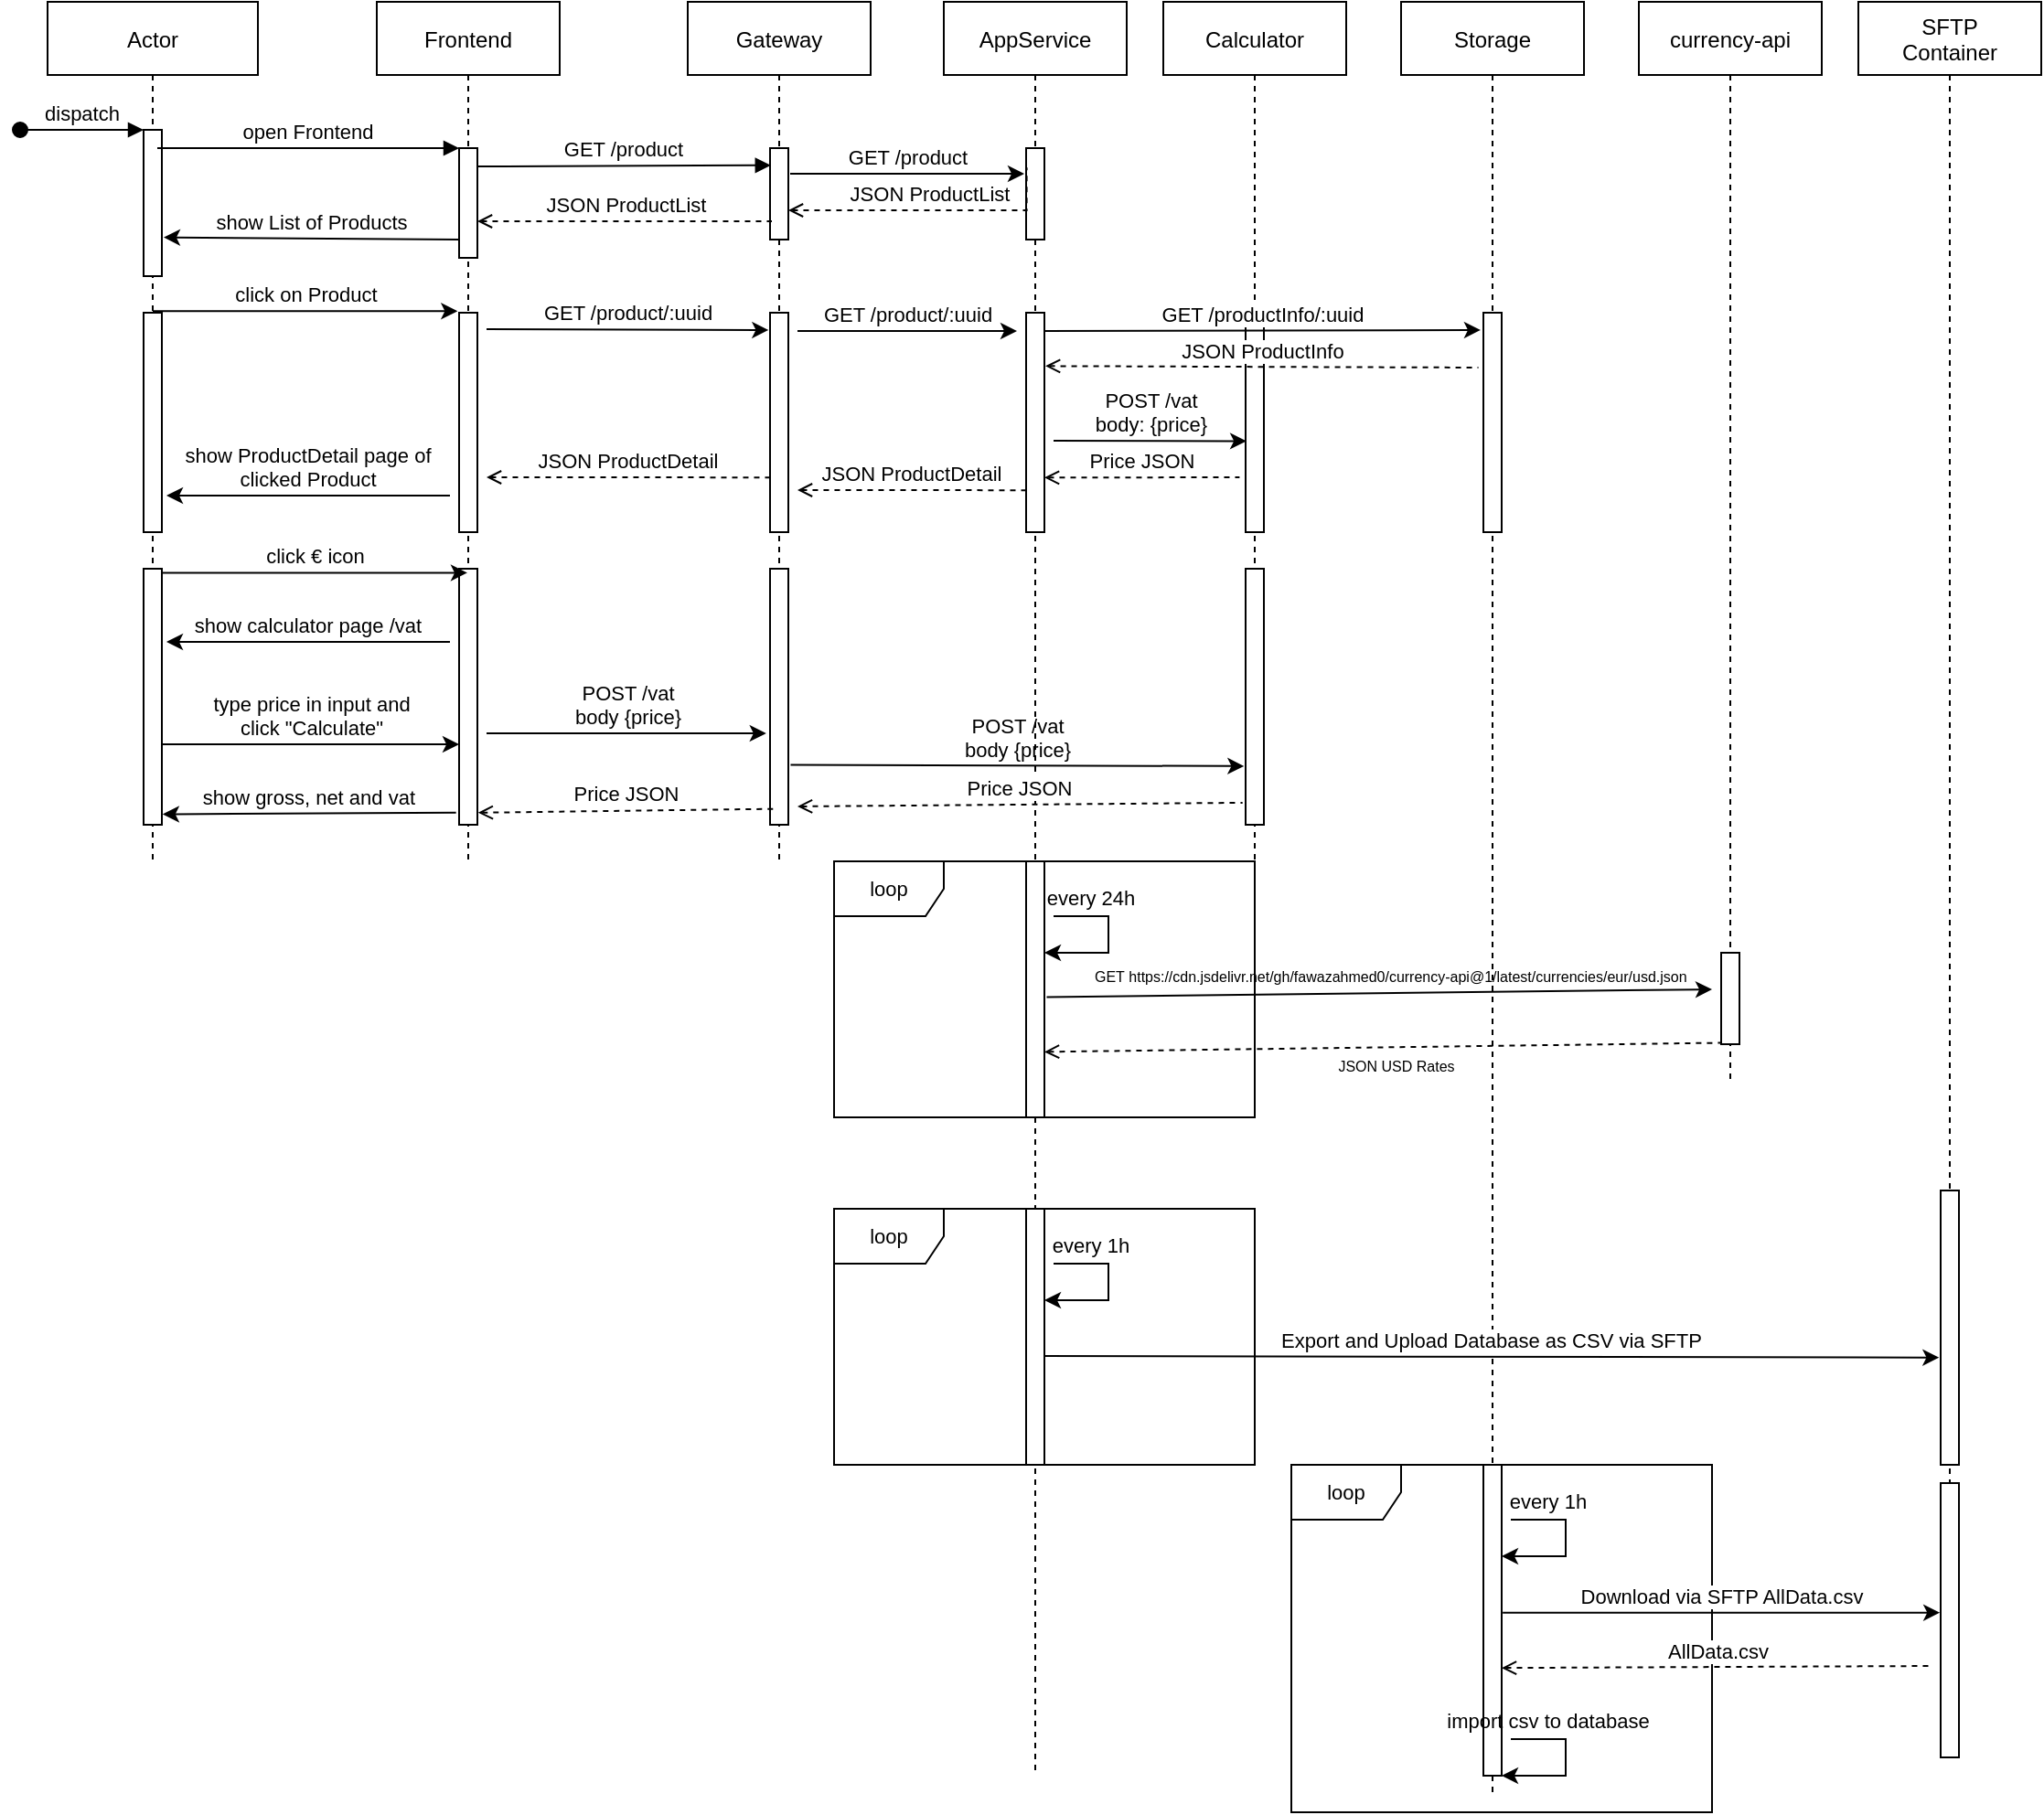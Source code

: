 <mxfile version="16.5.6" type="device"><diagram id="kgpKYQtTHZ0yAKxKKP6v" name="Page-1"><mxGraphModel dx="1185" dy="612" grid="1" gridSize="10" guides="1" tooltips="1" connect="1" arrows="1" fold="1" page="1" pageScale="1" pageWidth="850" pageHeight="1100" math="0" shadow="0"><root><mxCell id="0"/><mxCell id="1" parent="0"/><mxCell id="nzp1REuIgIiDU94i-ZZl-98" value="loop" style="shape=umlFrame;whiteSpace=wrap;html=1;fontSize=11;" vertex="1" parent="1"><mxGeometry x="800" y="880" width="230" height="190" as="geometry"/></mxCell><mxCell id="nzp1REuIgIiDU94i-ZZl-99" value="" style="endArrow=classic;html=1;rounded=0;labelBackgroundColor=none;fontSize=11;" edge="1" parent="1" target="nzp1REuIgIiDU94i-ZZl-101"><mxGeometry width="50" height="50" relative="1" as="geometry"><mxPoint x="920" y="910" as="sourcePoint"/><mxPoint x="230" y="610" as="targetPoint"/><Array as="points"><mxPoint x="950" y="910"/><mxPoint x="950" y="920"/><mxPoint x="950" y="930"/></Array></mxGeometry></mxCell><mxCell id="nzp1REuIgIiDU94i-ZZl-100" value="every 1h" style="text;html=1;align=center;verticalAlign=middle;resizable=0;points=[];autosize=1;strokeColor=none;fillColor=none;fontSize=11;" vertex="1" parent="1"><mxGeometry x="910" y="890" width="60" height="20" as="geometry"/></mxCell><mxCell id="nzp1REuIgIiDU94i-ZZl-89" value="loop" style="shape=umlFrame;whiteSpace=wrap;html=1;fontSize=11;" vertex="1" parent="1"><mxGeometry x="550" y="740" width="230" height="140" as="geometry"/></mxCell><mxCell id="nzp1REuIgIiDU94i-ZZl-91" value="" style="endArrow=classic;html=1;rounded=0;labelBackgroundColor=none;fontSize=11;" edge="1" parent="1" target="nzp1REuIgIiDU94i-ZZl-90"><mxGeometry width="50" height="50" relative="1" as="geometry"><mxPoint x="670" y="770" as="sourcePoint"/><mxPoint x="-20" y="470" as="targetPoint"/><Array as="points"><mxPoint x="700" y="770"/><mxPoint x="700" y="780"/><mxPoint x="700" y="790"/></Array></mxGeometry></mxCell><mxCell id="nzp1REuIgIiDU94i-ZZl-92" value="every 1h" style="text;html=1;align=center;verticalAlign=middle;resizable=0;points=[];autosize=1;strokeColor=none;fillColor=none;fontSize=11;" vertex="1" parent="1"><mxGeometry x="660" y="750" width="60" height="20" as="geometry"/></mxCell><mxCell id="nzp1REuIgIiDU94i-ZZl-69" value="loop" style="shape=umlFrame;whiteSpace=wrap;html=1;fontSize=11;" vertex="1" parent="1"><mxGeometry x="550" y="550" width="230" height="140" as="geometry"/></mxCell><mxCell id="3nuBFxr9cyL0pnOWT2aG-1" value="Actor" style="shape=umlLifeline;perimeter=lifelinePerimeter;container=1;collapsible=0;recursiveResize=0;rounded=0;shadow=0;strokeWidth=1;" parent="1" vertex="1"><mxGeometry x="120" y="80" width="115" height="470" as="geometry"/></mxCell><mxCell id="3nuBFxr9cyL0pnOWT2aG-2" value="" style="points=[];perimeter=orthogonalPerimeter;rounded=0;shadow=0;strokeWidth=1;" parent="3nuBFxr9cyL0pnOWT2aG-1" vertex="1"><mxGeometry x="52.5" y="70" width="10" height="80" as="geometry"/></mxCell><mxCell id="3nuBFxr9cyL0pnOWT2aG-3" value="dispatch" style="verticalAlign=bottom;startArrow=oval;endArrow=block;startSize=8;shadow=0;strokeWidth=1;" parent="3nuBFxr9cyL0pnOWT2aG-1" target="3nuBFxr9cyL0pnOWT2aG-2" edge="1"><mxGeometry relative="1" as="geometry"><mxPoint x="-15" y="70" as="sourcePoint"/></mxGeometry></mxCell><mxCell id="nzp1REuIgIiDU94i-ZZl-25" value="" style="points=[];perimeter=orthogonalPerimeter;rounded=0;shadow=0;strokeWidth=1;" vertex="1" parent="3nuBFxr9cyL0pnOWT2aG-1"><mxGeometry x="52.5" y="170" width="10" height="120" as="geometry"/></mxCell><mxCell id="nzp1REuIgIiDU94i-ZZl-53" value="" style="points=[];perimeter=orthogonalPerimeter;rounded=0;shadow=0;strokeWidth=1;" vertex="1" parent="3nuBFxr9cyL0pnOWT2aG-1"><mxGeometry x="52.5" y="310" width="10" height="140" as="geometry"/></mxCell><mxCell id="3nuBFxr9cyL0pnOWT2aG-5" value="Frontend" style="shape=umlLifeline;perimeter=lifelinePerimeter;container=1;collapsible=0;recursiveResize=0;rounded=0;shadow=0;strokeWidth=1;" parent="1" vertex="1"><mxGeometry x="300" y="80" width="100" height="470" as="geometry"/></mxCell><mxCell id="3nuBFxr9cyL0pnOWT2aG-6" value="" style="points=[];perimeter=orthogonalPerimeter;rounded=0;shadow=0;strokeWidth=1;fontStyle=1" parent="3nuBFxr9cyL0pnOWT2aG-5" vertex="1"><mxGeometry x="45" y="80" width="10" height="60" as="geometry"/></mxCell><mxCell id="nzp1REuIgIiDU94i-ZZl-30" value="" style="points=[];perimeter=orthogonalPerimeter;rounded=0;shadow=0;strokeWidth=1;" vertex="1" parent="3nuBFxr9cyL0pnOWT2aG-5"><mxGeometry x="45" y="170" width="10" height="120" as="geometry"/></mxCell><mxCell id="nzp1REuIgIiDU94i-ZZl-57" value="" style="points=[];perimeter=orthogonalPerimeter;rounded=0;shadow=0;strokeWidth=1;" vertex="1" parent="3nuBFxr9cyL0pnOWT2aG-5"><mxGeometry x="45" y="310" width="10" height="140" as="geometry"/></mxCell><mxCell id="3nuBFxr9cyL0pnOWT2aG-8" value="open Frontend" style="verticalAlign=bottom;endArrow=block;entryX=0;entryY=0;shadow=0;strokeWidth=1;" parent="1" target="3nuBFxr9cyL0pnOWT2aG-6" edge="1"><mxGeometry relative="1" as="geometry"><mxPoint x="180" y="160" as="sourcePoint"/><Array as="points"><mxPoint x="180" y="160"/></Array></mxGeometry></mxCell><mxCell id="nzp1REuIgIiDU94i-ZZl-1" value="Gateway" style="shape=umlLifeline;perimeter=lifelinePerimeter;container=1;collapsible=0;recursiveResize=0;rounded=0;shadow=0;strokeWidth=1;" vertex="1" parent="1"><mxGeometry x="470" y="80" width="100" height="470" as="geometry"/></mxCell><mxCell id="nzp1REuIgIiDU94i-ZZl-40" value="GET /product/:uuid" style="endArrow=classic;html=1;rounded=0;entryX=-0.083;entryY=0.079;entryDx=0;entryDy=0;entryPerimeter=0;verticalAlign=bottom;" edge="1" parent="nzp1REuIgIiDU94i-ZZl-1" target="nzp1REuIgIiDU94i-ZZl-31"><mxGeometry width="50" height="50" relative="1" as="geometry"><mxPoint x="-110" y="179" as="sourcePoint"/><mxPoint x="55.0" y="179.16" as="targetPoint"/></mxGeometry></mxCell><mxCell id="nzp1REuIgIiDU94i-ZZl-2" value="" style="points=[];perimeter=orthogonalPerimeter;rounded=0;shadow=0;strokeWidth=1;" vertex="1" parent="nzp1REuIgIiDU94i-ZZl-1"><mxGeometry x="45" y="80" width="10" height="50" as="geometry"/></mxCell><mxCell id="nzp1REuIgIiDU94i-ZZl-31" value="" style="points=[];perimeter=orthogonalPerimeter;rounded=0;shadow=0;strokeWidth=1;" vertex="1" parent="nzp1REuIgIiDU94i-ZZl-1"><mxGeometry x="45" y="170" width="10" height="120" as="geometry"/></mxCell><mxCell id="nzp1REuIgIiDU94i-ZZl-63" value="" style="points=[];perimeter=orthogonalPerimeter;rounded=0;shadow=0;strokeWidth=1;" vertex="1" parent="nzp1REuIgIiDU94i-ZZl-1"><mxGeometry x="45" y="310" width="10" height="140" as="geometry"/></mxCell><mxCell id="nzp1REuIgIiDU94i-ZZl-3" value="AppService" style="shape=umlLifeline;perimeter=lifelinePerimeter;container=1;collapsible=0;recursiveResize=0;rounded=0;shadow=0;strokeWidth=1;" vertex="1" parent="1"><mxGeometry x="610" y="80" width="100" height="970" as="geometry"/></mxCell><mxCell id="nzp1REuIgIiDU94i-ZZl-41" value="GET /product/:uuid" style="endArrow=classic;html=1;rounded=0;verticalAlign=bottom;" edge="1" parent="nzp1REuIgIiDU94i-ZZl-3"><mxGeometry width="50" height="50" relative="1" as="geometry"><mxPoint x="-80" y="180" as="sourcePoint"/><mxPoint x="40" y="180" as="targetPoint"/></mxGeometry></mxCell><mxCell id="nzp1REuIgIiDU94i-ZZl-4" value="" style="points=[];perimeter=orthogonalPerimeter;rounded=0;shadow=0;strokeWidth=1;" vertex="1" parent="nzp1REuIgIiDU94i-ZZl-3"><mxGeometry x="45" y="80" width="10" height="50" as="geometry"/></mxCell><mxCell id="nzp1REuIgIiDU94i-ZZl-32" value="" style="points=[];perimeter=orthogonalPerimeter;rounded=0;shadow=0;strokeWidth=1;" vertex="1" parent="nzp1REuIgIiDU94i-ZZl-3"><mxGeometry x="45" y="170" width="10" height="120" as="geometry"/></mxCell><mxCell id="nzp1REuIgIiDU94i-ZZl-45" value="Price JSON" style="endArrow=none;html=1;rounded=0;verticalAlign=bottom;startArrow=open;startFill=0;endFill=0;dashed=1;" edge="1" parent="nzp1REuIgIiDU94i-ZZl-3"><mxGeometry width="50" height="50" relative="1" as="geometry"><mxPoint x="55" y="260.16" as="sourcePoint"/><mxPoint x="161.7" y="260.0" as="targetPoint"/></mxGeometry></mxCell><mxCell id="nzp1REuIgIiDU94i-ZZl-68" value="" style="points=[];perimeter=orthogonalPerimeter;rounded=0;shadow=0;strokeWidth=1;" vertex="1" parent="nzp1REuIgIiDU94i-ZZl-3"><mxGeometry x="45" y="470" width="10" height="140" as="geometry"/></mxCell><mxCell id="nzp1REuIgIiDU94i-ZZl-72" value="" style="endArrow=classic;html=1;rounded=0;labelBackgroundColor=none;fontSize=11;" edge="1" parent="nzp1REuIgIiDU94i-ZZl-3" target="nzp1REuIgIiDU94i-ZZl-68"><mxGeometry width="50" height="50" relative="1" as="geometry"><mxPoint x="60" y="500" as="sourcePoint"/><mxPoint x="-20" y="280" as="targetPoint"/><Array as="points"><mxPoint x="90" y="500"/><mxPoint x="90" y="510"/><mxPoint x="90" y="520"/></Array></mxGeometry></mxCell><mxCell id="nzp1REuIgIiDU94i-ZZl-5" value="Calculator" style="shape=umlLifeline;perimeter=lifelinePerimeter;container=1;collapsible=0;recursiveResize=0;rounded=0;shadow=0;strokeWidth=1;" vertex="1" parent="1"><mxGeometry x="730" y="80" width="100" height="470" as="geometry"/></mxCell><mxCell id="nzp1REuIgIiDU94i-ZZl-6" value="" style="points=[];perimeter=orthogonalPerimeter;rounded=0;shadow=0;strokeWidth=1;" vertex="1" parent="nzp1REuIgIiDU94i-ZZl-5"><mxGeometry x="45" y="170" width="10" height="120" as="geometry"/></mxCell><mxCell id="nzp1REuIgIiDU94i-ZZl-42" value="GET /productInfo/:uuid" style="endArrow=classic;html=1;rounded=0;verticalAlign=bottom;entryX=-0.152;entryY=0.079;entryDx=0;entryDy=0;entryPerimeter=0;" edge="1" parent="nzp1REuIgIiDU94i-ZZl-5" target="nzp1REuIgIiDU94i-ZZl-35"><mxGeometry width="50" height="50" relative="1" as="geometry"><mxPoint x="-65" y="180" as="sourcePoint"/><mxPoint x="55" y="180" as="targetPoint"/></mxGeometry></mxCell><mxCell id="nzp1REuIgIiDU94i-ZZl-54" value="" style="points=[];perimeter=orthogonalPerimeter;rounded=0;shadow=0;strokeWidth=1;" vertex="1" parent="nzp1REuIgIiDU94i-ZZl-5"><mxGeometry x="45" y="310" width="10" height="140" as="geometry"/></mxCell><mxCell id="nzp1REuIgIiDU94i-ZZl-15" value="GET /product" style="verticalAlign=bottom;endArrow=block;shadow=0;strokeWidth=1;entryX=0.04;entryY=0.188;entryDx=0;entryDy=0;entryPerimeter=0;" edge="1" parent="1" target="nzp1REuIgIiDU94i-ZZl-2"><mxGeometry relative="1" as="geometry"><mxPoint x="355" y="170" as="sourcePoint"/><mxPoint x="510" y="170" as="targetPoint"/><Array as="points"><mxPoint x="360" y="170"/></Array></mxGeometry></mxCell><mxCell id="nzp1REuIgIiDU94i-ZZl-16" value="GET /product" style="edgeStyle=orthogonalEdgeStyle;rounded=0;orthogonalLoop=1;jettySize=auto;html=1;verticalAlign=bottom;" edge="1" parent="1"><mxGeometry relative="1" as="geometry"><mxPoint x="526" y="174" as="sourcePoint"/><mxPoint x="654" y="174" as="targetPoint"/><Array as="points"><mxPoint x="654" y="174"/></Array></mxGeometry></mxCell><mxCell id="nzp1REuIgIiDU94i-ZZl-90" value="" style="points=[];perimeter=orthogonalPerimeter;rounded=0;shadow=0;strokeWidth=1;" vertex="1" parent="1"><mxGeometry x="655" y="740" width="10" height="140" as="geometry"/></mxCell><mxCell id="nzp1REuIgIiDU94i-ZZl-21" value="JSON ProductList" style="edgeStyle=orthogonalEdgeStyle;rounded=0;orthogonalLoop=1;jettySize=auto;html=1;verticalAlign=bottom;entryX=0.029;entryY=0.213;entryDx=0;entryDy=0;entryPerimeter=0;startArrow=open;startFill=0;endArrow=none;endFill=0;dashed=1;" edge="1" parent="1" target="nzp1REuIgIiDU94i-ZZl-4"><mxGeometry relative="1" as="geometry"><mxPoint x="525" y="194" as="sourcePoint"/><mxPoint x="650" y="194" as="targetPoint"/><Array as="points"><mxPoint x="525" y="194"/></Array></mxGeometry></mxCell><mxCell id="nzp1REuIgIiDU94i-ZZl-23" value="JSON ProductList" style="edgeStyle=orthogonalEdgeStyle;rounded=0;orthogonalLoop=1;jettySize=auto;html=1;verticalAlign=bottom;startArrow=open;startFill=0;endArrow=none;endFill=0;dashed=1;" edge="1" parent="1"><mxGeometry relative="1" as="geometry"><mxPoint x="355" y="200" as="sourcePoint"/><mxPoint x="516" y="200" as="targetPoint"/><Array as="points"><mxPoint x="355" y="200"/></Array></mxGeometry></mxCell><mxCell id="nzp1REuIgIiDU94i-ZZl-24" value="show List of Products" style="verticalAlign=bottom;endArrow=none;shadow=0;strokeWidth=1;startArrow=classic;startFill=1;endFill=0;exitX=1.098;exitY=0.735;exitDx=0;exitDy=0;exitPerimeter=0;" edge="1" parent="1" source="3nuBFxr9cyL0pnOWT2aG-2"><mxGeometry relative="1" as="geometry"><mxPoint x="190" y="210" as="sourcePoint"/><mxPoint x="345" y="210" as="targetPoint"/><Array as="points"/></mxGeometry></mxCell><mxCell id="nzp1REuIgIiDU94i-ZZl-34" value="Storage" style="shape=umlLifeline;perimeter=lifelinePerimeter;container=1;collapsible=0;recursiveResize=0;rounded=0;shadow=0;strokeWidth=1;" vertex="1" parent="1"><mxGeometry x="860" y="80" width="100" height="980" as="geometry"/></mxCell><mxCell id="nzp1REuIgIiDU94i-ZZl-35" value="" style="points=[];perimeter=orthogonalPerimeter;rounded=0;shadow=0;strokeWidth=1;" vertex="1" parent="nzp1REuIgIiDU94i-ZZl-34"><mxGeometry x="45" y="170" width="10" height="120" as="geometry"/></mxCell><mxCell id="nzp1REuIgIiDU94i-ZZl-97" value="Export and Upload Database as CSV via SFTP" style="endArrow=classic;html=1;rounded=0;verticalAlign=bottom;entryX=-0.083;entryY=0.609;entryDx=0;entryDy=0;entryPerimeter=0;" edge="1" parent="nzp1REuIgIiDU94i-ZZl-34" target="nzp1REuIgIiDU94i-ZZl-94"><mxGeometry width="50" height="50" relative="1" as="geometry"><mxPoint x="-195" y="740.52" as="sourcePoint"/><mxPoint x="43.48" y="740.0" as="targetPoint"/></mxGeometry></mxCell><mxCell id="nzp1REuIgIiDU94i-ZZl-105" value="" style="endArrow=classic;html=1;rounded=0;labelBackgroundColor=none;fontSize=11;" edge="1" parent="nzp1REuIgIiDU94i-ZZl-34"><mxGeometry width="50" height="50" relative="1" as="geometry"><mxPoint x="60" y="950" as="sourcePoint"/><mxPoint x="55" y="970" as="targetPoint"/><Array as="points"><mxPoint x="90" y="950"/><mxPoint x="90" y="960"/><mxPoint x="90" y="970"/></Array></mxGeometry></mxCell><mxCell id="nzp1REuIgIiDU94i-ZZl-36" value="currency-api" style="shape=umlLifeline;perimeter=lifelinePerimeter;container=1;collapsible=0;recursiveResize=0;rounded=0;shadow=0;strokeWidth=1;" vertex="1" parent="1"><mxGeometry x="990" y="80" width="100" height="590" as="geometry"/></mxCell><mxCell id="nzp1REuIgIiDU94i-ZZl-37" value="" style="points=[];perimeter=orthogonalPerimeter;rounded=0;shadow=0;strokeWidth=1;" vertex="1" parent="nzp1REuIgIiDU94i-ZZl-36"><mxGeometry x="45" y="520" width="10" height="50" as="geometry"/></mxCell><mxCell id="nzp1REuIgIiDU94i-ZZl-76" value="JSON USD Rates" style="endArrow=none;html=1;rounded=0;labelBackgroundColor=none;fontSize=8;exitX=1.125;exitY=0.53;exitDx=0;exitDy=0;exitPerimeter=0;verticalAlign=bottom;startArrow=open;startFill=0;endFill=0;dashed=1;entryX=0;entryY=0.985;entryDx=0;entryDy=0;entryPerimeter=0;" edge="1" parent="nzp1REuIgIiDU94i-ZZl-36" target="nzp1REuIgIiDU94i-ZZl-37"><mxGeometry x="0.036" y="-18" width="50" height="50" relative="1" as="geometry"><mxPoint x="-325" y="574.2" as="sourcePoint"/><mxPoint x="38.75" y="570" as="targetPoint"/><mxPoint as="offset"/></mxGeometry></mxCell><mxCell id="nzp1REuIgIiDU94i-ZZl-38" value="click on Product" style="endArrow=classic;html=1;rounded=0;entryX=-0.083;entryY=-0.007;entryDx=0;entryDy=0;entryPerimeter=0;verticalAlign=bottom;" edge="1" parent="1" source="3nuBFxr9cyL0pnOWT2aG-1" target="nzp1REuIgIiDU94i-ZZl-30"><mxGeometry width="50" height="50" relative="1" as="geometry"><mxPoint x="230" y="300" as="sourcePoint"/><mxPoint x="280" y="250" as="targetPoint"/></mxGeometry></mxCell><mxCell id="nzp1REuIgIiDU94i-ZZl-101" value="" style="points=[];perimeter=orthogonalPerimeter;rounded=0;shadow=0;strokeWidth=1;" vertex="1" parent="1"><mxGeometry x="905" y="880" width="10" height="170" as="geometry"/></mxCell><mxCell id="nzp1REuIgIiDU94i-ZZl-43" value="JSON ProductInfo" style="endArrow=none;html=1;rounded=0;verticalAlign=bottom;startArrow=open;startFill=0;endFill=0;dashed=1;exitX=1.055;exitY=0.243;exitDx=0;exitDy=0;exitPerimeter=0;" edge="1" parent="1" source="nzp1REuIgIiDU94i-ZZl-32"><mxGeometry width="50" height="50" relative="1" as="geometry"><mxPoint x="670" y="280" as="sourcePoint"/><mxPoint x="902.25" y="280" as="targetPoint"/></mxGeometry></mxCell><mxCell id="nzp1REuIgIiDU94i-ZZl-44" value="POST /vat&lt;br&gt;body: {price}" style="endArrow=classic;html=1;rounded=0;verticalAlign=bottom;entryX=0.055;entryY=0.585;entryDx=0;entryDy=0;entryPerimeter=0;" edge="1" parent="1" target="nzp1REuIgIiDU94i-ZZl-6"><mxGeometry width="50" height="50" relative="1" as="geometry"><mxPoint x="670" y="320" as="sourcePoint"/><mxPoint x="770" y="320" as="targetPoint"/></mxGeometry></mxCell><mxCell id="nzp1REuIgIiDU94i-ZZl-50" value="JSON ProductDetail" style="endArrow=none;html=1;rounded=0;verticalAlign=bottom;startArrow=open;startFill=0;endFill=0;dashed=1;entryX=0.021;entryY=0.809;entryDx=0;entryDy=0;entryPerimeter=0;" edge="1" parent="1" target="nzp1REuIgIiDU94i-ZZl-32"><mxGeometry width="50" height="50" relative="1" as="geometry"><mxPoint x="530" y="347" as="sourcePoint"/><mxPoint x="761.7" y="330.84" as="targetPoint"/></mxGeometry></mxCell><mxCell id="nzp1REuIgIiDU94i-ZZl-51" value="JSON ProductDetail" style="endArrow=none;html=1;rounded=0;verticalAlign=bottom;startArrow=open;startFill=0;endFill=0;dashed=1;entryX=0.021;entryY=0.809;entryDx=0;entryDy=0;entryPerimeter=0;" edge="1" parent="1"><mxGeometry width="50" height="50" relative="1" as="geometry"><mxPoint x="360" y="340" as="sourcePoint"/><mxPoint x="515.21" y="340.08" as="targetPoint"/></mxGeometry></mxCell><mxCell id="nzp1REuIgIiDU94i-ZZl-52" value="show ProductDetail page of&#10;clicked Product" style="verticalAlign=bottom;endArrow=none;shadow=0;strokeWidth=1;startArrow=classic;startFill=1;endFill=0;" edge="1" parent="1"><mxGeometry relative="1" as="geometry"><mxPoint x="185" y="350" as="sourcePoint"/><mxPoint x="340" y="350" as="targetPoint"/><Array as="points"><mxPoint x="185" y="350"/></Array></mxGeometry></mxCell><mxCell id="nzp1REuIgIiDU94i-ZZl-58" value="click € icon" style="endArrow=classic;html=1;rounded=0;labelBackgroundColor=none;fontSize=11;exitX=0.995;exitY=0.016;exitDx=0;exitDy=0;exitPerimeter=0;verticalAlign=bottom;" edge="1" parent="1" source="nzp1REuIgIiDU94i-ZZl-53" target="3nuBFxr9cyL0pnOWT2aG-5"><mxGeometry width="50" height="50" relative="1" as="geometry"><mxPoint x="370" y="330" as="sourcePoint"/><mxPoint x="420" y="280" as="targetPoint"/></mxGeometry></mxCell><mxCell id="nzp1REuIgIiDU94i-ZZl-60" value="show calculator page /vat" style="verticalAlign=bottom;endArrow=none;shadow=0;strokeWidth=1;startArrow=classic;startFill=1;endFill=0;" edge="1" parent="1"><mxGeometry relative="1" as="geometry"><mxPoint x="185" y="430" as="sourcePoint"/><mxPoint x="340" y="430.0" as="targetPoint"/><Array as="points"><mxPoint x="185" y="430"/></Array></mxGeometry></mxCell><mxCell id="nzp1REuIgIiDU94i-ZZl-61" value="type price in input and &lt;br&gt;click &quot;Calculate&quot;" style="endArrow=classic;html=1;rounded=0;labelBackgroundColor=none;fontSize=11;exitX=0.96;exitY=0.686;exitDx=0;exitDy=0;exitPerimeter=0;verticalAlign=bottom;" edge="1" parent="1" source="nzp1REuIgIiDU94i-ZZl-53" target="nzp1REuIgIiDU94i-ZZl-57"><mxGeometry width="50" height="50" relative="1" as="geometry"><mxPoint x="182.5" y="460.0" as="sourcePoint"/><mxPoint x="349.55" y="460.0" as="targetPoint"/></mxGeometry></mxCell><mxCell id="nzp1REuIgIiDU94i-ZZl-62" value="POST /vat&lt;br&gt;body {price}" style="endArrow=classic;html=1;rounded=0;labelBackgroundColor=none;fontSize=11;verticalAlign=bottom;" edge="1" parent="1"><mxGeometry width="50" height="50" relative="1" as="geometry"><mxPoint x="360" y="480" as="sourcePoint"/><mxPoint x="512.9" y="480" as="targetPoint"/></mxGeometry></mxCell><mxCell id="nzp1REuIgIiDU94i-ZZl-64" value="POST /vat&lt;br&gt;body {price}" style="endArrow=classic;html=1;rounded=0;labelBackgroundColor=none;fontSize=11;verticalAlign=bottom;exitX=1.124;exitY=0.766;exitDx=0;exitDy=0;exitPerimeter=0;entryX=-0.083;entryY=0.771;entryDx=0;entryDy=0;entryPerimeter=0;" edge="1" parent="1" source="nzp1REuIgIiDU94i-ZZl-63" target="nzp1REuIgIiDU94i-ZZl-54"><mxGeometry width="50" height="50" relative="1" as="geometry"><mxPoint x="520" y="480" as="sourcePoint"/><mxPoint x="770" y="490" as="targetPoint"/></mxGeometry></mxCell><mxCell id="nzp1REuIgIiDU94i-ZZl-65" value="Price JSON" style="endArrow=none;html=1;rounded=0;verticalAlign=bottom;startArrow=open;startFill=0;endFill=0;dashed=1;entryX=-0.167;entryY=0.914;entryDx=0;entryDy=0;entryPerimeter=0;" edge="1" parent="1" target="nzp1REuIgIiDU94i-ZZl-54"><mxGeometry width="50" height="50" relative="1" as="geometry"><mxPoint x="530" y="520" as="sourcePoint"/><mxPoint x="776.7" y="510.0" as="targetPoint"/></mxGeometry></mxCell><mxCell id="nzp1REuIgIiDU94i-ZZl-67" value="show gross, net and vat" style="verticalAlign=bottom;endArrow=none;shadow=0;strokeWidth=1;startArrow=classic;startFill=1;endFill=0;exitX=1.042;exitY=0.959;exitDx=0;exitDy=0;exitPerimeter=0;entryX=-0.167;entryY=0.953;entryDx=0;entryDy=0;entryPerimeter=0;" edge="1" parent="1" source="nzp1REuIgIiDU94i-ZZl-53" target="nzp1REuIgIiDU94i-ZZl-57"><mxGeometry relative="1" as="geometry"><mxPoint x="190" y="520" as="sourcePoint"/><mxPoint x="345" y="520" as="targetPoint"/><Array as="points"/></mxGeometry></mxCell><mxCell id="nzp1REuIgIiDU94i-ZZl-66" value="Price JSON" style="endArrow=none;html=1;rounded=0;verticalAlign=bottom;startArrow=open;startFill=0;endFill=0;dashed=1;exitX=1.042;exitY=0.953;exitDx=0;exitDy=0;exitPerimeter=0;entryX=0.167;entryY=0.938;entryDx=0;entryDy=0;entryPerimeter=0;" edge="1" parent="1" source="nzp1REuIgIiDU94i-ZZl-57" target="nzp1REuIgIiDU94i-ZZl-63"><mxGeometry width="50" height="50" relative="1" as="geometry"><mxPoint x="360" y="510" as="sourcePoint"/><mxPoint x="517.53" y="510" as="targetPoint"/></mxGeometry></mxCell><mxCell id="nzp1REuIgIiDU94i-ZZl-73" value="every 24h" style="text;html=1;align=center;verticalAlign=middle;resizable=0;points=[];autosize=1;strokeColor=none;fillColor=none;fontSize=11;" vertex="1" parent="1"><mxGeometry x="660" y="560" width="60" height="20" as="geometry"/></mxCell><mxCell id="nzp1REuIgIiDU94i-ZZl-74" value="&#10;&#10;&lt;span style=&quot;color: rgb(0, 0, 0); font-family: helvetica; font-size: 8px; font-style: normal; font-weight: 400; letter-spacing: normal; text-align: center; text-indent: 0px; text-transform: none; word-spacing: 0px; background-color: rgb(255, 255, 255); display: inline; float: none;&quot;&gt;GET&amp;nbsp;&lt;/span&gt;&lt;font style=&quot;color: rgb(0, 0, 0); font-family: helvetica; font-style: normal; font-weight: 400; letter-spacing: normal; text-align: center; text-indent: 0px; text-transform: none; word-spacing: 0px; font-size: 8px;&quot;&gt;https://cdn.jsdelivr.net/gh/fawazahmed0/currency-api@1/latest/currencies/eur/usd.json&lt;/font&gt;&lt;span style=&quot;color: rgb(0, 0, 0); font-family: helvetica; font-size: 8px; font-style: normal; font-weight: 400; letter-spacing: normal; text-align: center; text-indent: 0px; text-transform: none; word-spacing: 0px; background-color: rgb(255, 255, 255); display: inline; float: none;&quot;&gt;&amp;nbsp;&lt;/span&gt;&#10;&#10;" style="endArrow=classic;html=1;rounded=0;labelBackgroundColor=none;fontSize=8;exitX=1.125;exitY=0.53;exitDx=0;exitDy=0;exitPerimeter=0;verticalAlign=bottom;" edge="1" parent="1" source="nzp1REuIgIiDU94i-ZZl-68"><mxGeometry x="0.036" y="-18" width="50" height="50" relative="1" as="geometry"><mxPoint x="540" y="410" as="sourcePoint"/><mxPoint x="1030" y="620" as="targetPoint"/><mxPoint as="offset"/></mxGeometry></mxCell><mxCell id="nzp1REuIgIiDU94i-ZZl-93" value="SFTP&#10;Container" style="shape=umlLifeline;perimeter=lifelinePerimeter;container=1;collapsible=0;recursiveResize=0;rounded=0;shadow=0;strokeWidth=1;" vertex="1" parent="1"><mxGeometry x="1110" y="80" width="100" height="960" as="geometry"/></mxCell><mxCell id="nzp1REuIgIiDU94i-ZZl-94" value="" style="points=[];perimeter=orthogonalPerimeter;rounded=0;shadow=0;strokeWidth=1;" vertex="1" parent="nzp1REuIgIiDU94i-ZZl-93"><mxGeometry x="45" y="650" width="10" height="150" as="geometry"/></mxCell><mxCell id="nzp1REuIgIiDU94i-ZZl-102" value="" style="points=[];perimeter=orthogonalPerimeter;rounded=0;shadow=0;strokeWidth=1;" vertex="1" parent="nzp1REuIgIiDU94i-ZZl-93"><mxGeometry x="45" y="810" width="10" height="150" as="geometry"/></mxCell><mxCell id="nzp1REuIgIiDU94i-ZZl-103" value="Download via SFTP AllData.csv" style="endArrow=classic;html=1;rounded=0;verticalAlign=bottom;entryX=-0.083;entryY=0.609;entryDx=0;entryDy=0;entryPerimeter=0;exitX=1.057;exitY=0.476;exitDx=0;exitDy=0;exitPerimeter=0;" edge="1" parent="1" source="nzp1REuIgIiDU94i-ZZl-101"><mxGeometry width="50" height="50" relative="1" as="geometry"><mxPoint x="665.41" y="960" as="sourcePoint"/><mxPoint x="1154.58" y="960.83" as="targetPoint"/></mxGeometry></mxCell><mxCell id="nzp1REuIgIiDU94i-ZZl-104" value="AllData.csv" style="endArrow=none;html=1;rounded=0;verticalAlign=bottom;entryX=-0.083;entryY=0.609;entryDx=0;entryDy=0;entryPerimeter=0;exitX=1.343;exitY=0.585;exitDx=0;exitDy=0;exitPerimeter=0;startArrow=open;startFill=0;endFill=0;dashed=1;" edge="1" parent="1"><mxGeometry width="50" height="50" relative="1" as="geometry"><mxPoint x="915.0" y="991.07" as="sourcePoint"/><mxPoint x="1151.15" y="990.0" as="targetPoint"/></mxGeometry></mxCell><mxCell id="nzp1REuIgIiDU94i-ZZl-106" value="import csv to database" style="text;html=1;align=center;verticalAlign=middle;resizable=0;points=[];autosize=1;strokeColor=none;fillColor=none;fontSize=11;" vertex="1" parent="1"><mxGeometry x="875" y="1010" width="130" height="20" as="geometry"/></mxCell></root></mxGraphModel></diagram></mxfile>